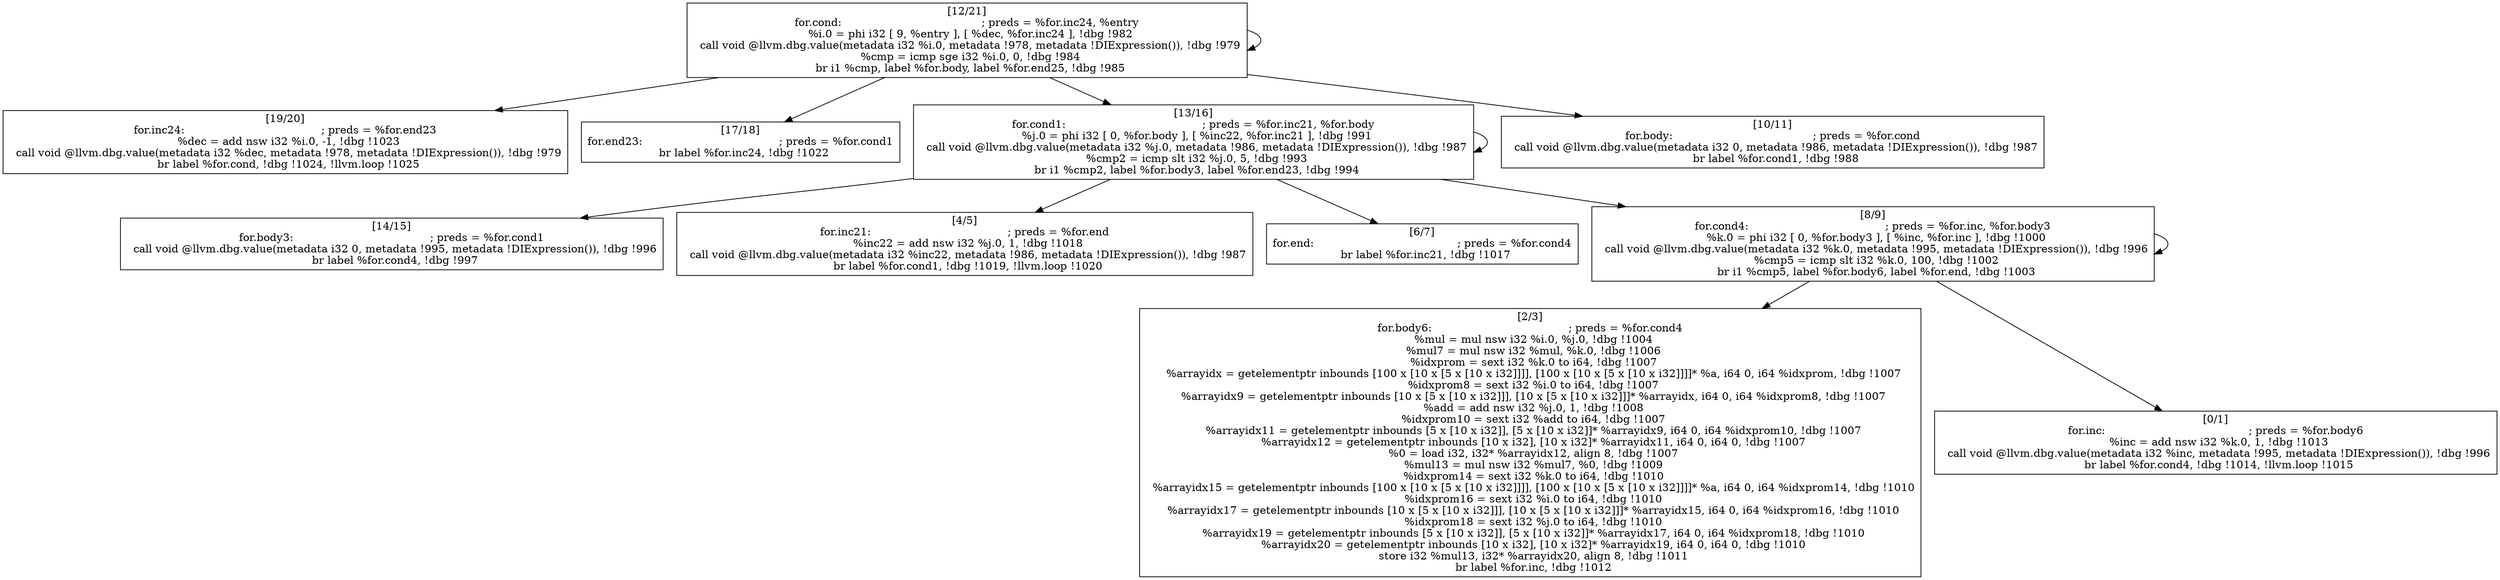 
digraph G {


node106 [label="[14/15]
for.body3:                                        ; preds = %for.cond1
  call void @llvm.dbg.value(metadata i32 0, metadata !995, metadata !DIExpression()), !dbg !996
  br label %for.cond4, !dbg !997
",shape=rectangle ]
node105 [label="[19/20]
for.inc24:                                        ; preds = %for.end23
  %dec = add nsw i32 %i.0, -1, !dbg !1023
  call void @llvm.dbg.value(metadata i32 %dec, metadata !978, metadata !DIExpression()), !dbg !979
  br label %for.cond, !dbg !1024, !llvm.loop !1025
",shape=rectangle ]
node104 [label="[17/18]
for.end23:                                        ; preds = %for.cond1
  br label %for.inc24, !dbg !1022
",shape=rectangle ]
node103 [label="[13/16]
for.cond1:                                        ; preds = %for.inc21, %for.body
  %j.0 = phi i32 [ 0, %for.body ], [ %inc22, %for.inc21 ], !dbg !991
  call void @llvm.dbg.value(metadata i32 %j.0, metadata !986, metadata !DIExpression()), !dbg !987
  %cmp2 = icmp slt i32 %j.0, 5, !dbg !993
  br i1 %cmp2, label %for.body3, label %for.end23, !dbg !994
",shape=rectangle ]
node102 [label="[12/21]
for.cond:                                         ; preds = %for.inc24, %entry
  %i.0 = phi i32 [ 9, %entry ], [ %dec, %for.inc24 ], !dbg !982
  call void @llvm.dbg.value(metadata i32 %i.0, metadata !978, metadata !DIExpression()), !dbg !979
  %cmp = icmp sge i32 %i.0, 0, !dbg !984
  br i1 %cmp, label %for.body, label %for.end25, !dbg !985
",shape=rectangle ]
node97 [label="[2/3]
for.body6:                                        ; preds = %for.cond4
  %mul = mul nsw i32 %i.0, %j.0, !dbg !1004
  %mul7 = mul nsw i32 %mul, %k.0, !dbg !1006
  %idxprom = sext i32 %k.0 to i64, !dbg !1007
  %arrayidx = getelementptr inbounds [100 x [10 x [5 x [10 x i32]]]], [100 x [10 x [5 x [10 x i32]]]]* %a, i64 0, i64 %idxprom, !dbg !1007
  %idxprom8 = sext i32 %i.0 to i64, !dbg !1007
  %arrayidx9 = getelementptr inbounds [10 x [5 x [10 x i32]]], [10 x [5 x [10 x i32]]]* %arrayidx, i64 0, i64 %idxprom8, !dbg !1007
  %add = add nsw i32 %j.0, 1, !dbg !1008
  %idxprom10 = sext i32 %add to i64, !dbg !1007
  %arrayidx11 = getelementptr inbounds [5 x [10 x i32]], [5 x [10 x i32]]* %arrayidx9, i64 0, i64 %idxprom10, !dbg !1007
  %arrayidx12 = getelementptr inbounds [10 x i32], [10 x i32]* %arrayidx11, i64 0, i64 0, !dbg !1007
  %0 = load i32, i32* %arrayidx12, align 8, !dbg !1007
  %mul13 = mul nsw i32 %mul7, %0, !dbg !1009
  %idxprom14 = sext i32 %k.0 to i64, !dbg !1010
  %arrayidx15 = getelementptr inbounds [100 x [10 x [5 x [10 x i32]]]], [100 x [10 x [5 x [10 x i32]]]]* %a, i64 0, i64 %idxprom14, !dbg !1010
  %idxprom16 = sext i32 %i.0 to i64, !dbg !1010
  %arrayidx17 = getelementptr inbounds [10 x [5 x [10 x i32]]], [10 x [5 x [10 x i32]]]* %arrayidx15, i64 0, i64 %idxprom16, !dbg !1010
  %idxprom18 = sext i32 %j.0 to i64, !dbg !1010
  %arrayidx19 = getelementptr inbounds [5 x [10 x i32]], [5 x [10 x i32]]* %arrayidx17, i64 0, i64 %idxprom18, !dbg !1010
  %arrayidx20 = getelementptr inbounds [10 x i32], [10 x i32]* %arrayidx19, i64 0, i64 0, !dbg !1010
  store i32 %mul13, i32* %arrayidx20, align 8, !dbg !1011
  br label %for.inc, !dbg !1012
",shape=rectangle ]
node96 [label="[0/1]
for.inc:                                          ; preds = %for.body6
  %inc = add nsw i32 %k.0, 1, !dbg !1013
  call void @llvm.dbg.value(metadata i32 %inc, metadata !995, metadata !DIExpression()), !dbg !996
  br label %for.cond4, !dbg !1014, !llvm.loop !1015
",shape=rectangle ]
node98 [label="[4/5]
for.inc21:                                        ; preds = %for.end
  %inc22 = add nsw i32 %j.0, 1, !dbg !1018
  call void @llvm.dbg.value(metadata i32 %inc22, metadata !986, metadata !DIExpression()), !dbg !987
  br label %for.cond1, !dbg !1019, !llvm.loop !1020
",shape=rectangle ]
node99 [label="[6/7]
for.end:                                          ; preds = %for.cond4
  br label %for.inc21, !dbg !1017
",shape=rectangle ]
node100 [label="[8/9]
for.cond4:                                        ; preds = %for.inc, %for.body3
  %k.0 = phi i32 [ 0, %for.body3 ], [ %inc, %for.inc ], !dbg !1000
  call void @llvm.dbg.value(metadata i32 %k.0, metadata !995, metadata !DIExpression()), !dbg !996
  %cmp5 = icmp slt i32 %k.0, 100, !dbg !1002
  br i1 %cmp5, label %for.body6, label %for.end, !dbg !1003
",shape=rectangle ]
node101 [label="[10/11]
for.body:                                         ; preds = %for.cond
  call void @llvm.dbg.value(metadata i32 0, metadata !986, metadata !DIExpression()), !dbg !987
  br label %for.cond1, !dbg !988
",shape=rectangle ]

node103->node100 [ ]
node103->node99 [ ]
node102->node105 [ ]
node103->node103 [ ]
node103->node98 [ ]
node102->node101 [ ]
node102->node104 [ ]
node100->node97 [ ]
node100->node100 [ ]
node102->node103 [ ]
node100->node96 [ ]
node102->node102 [ ]
node103->node106 [ ]


}
